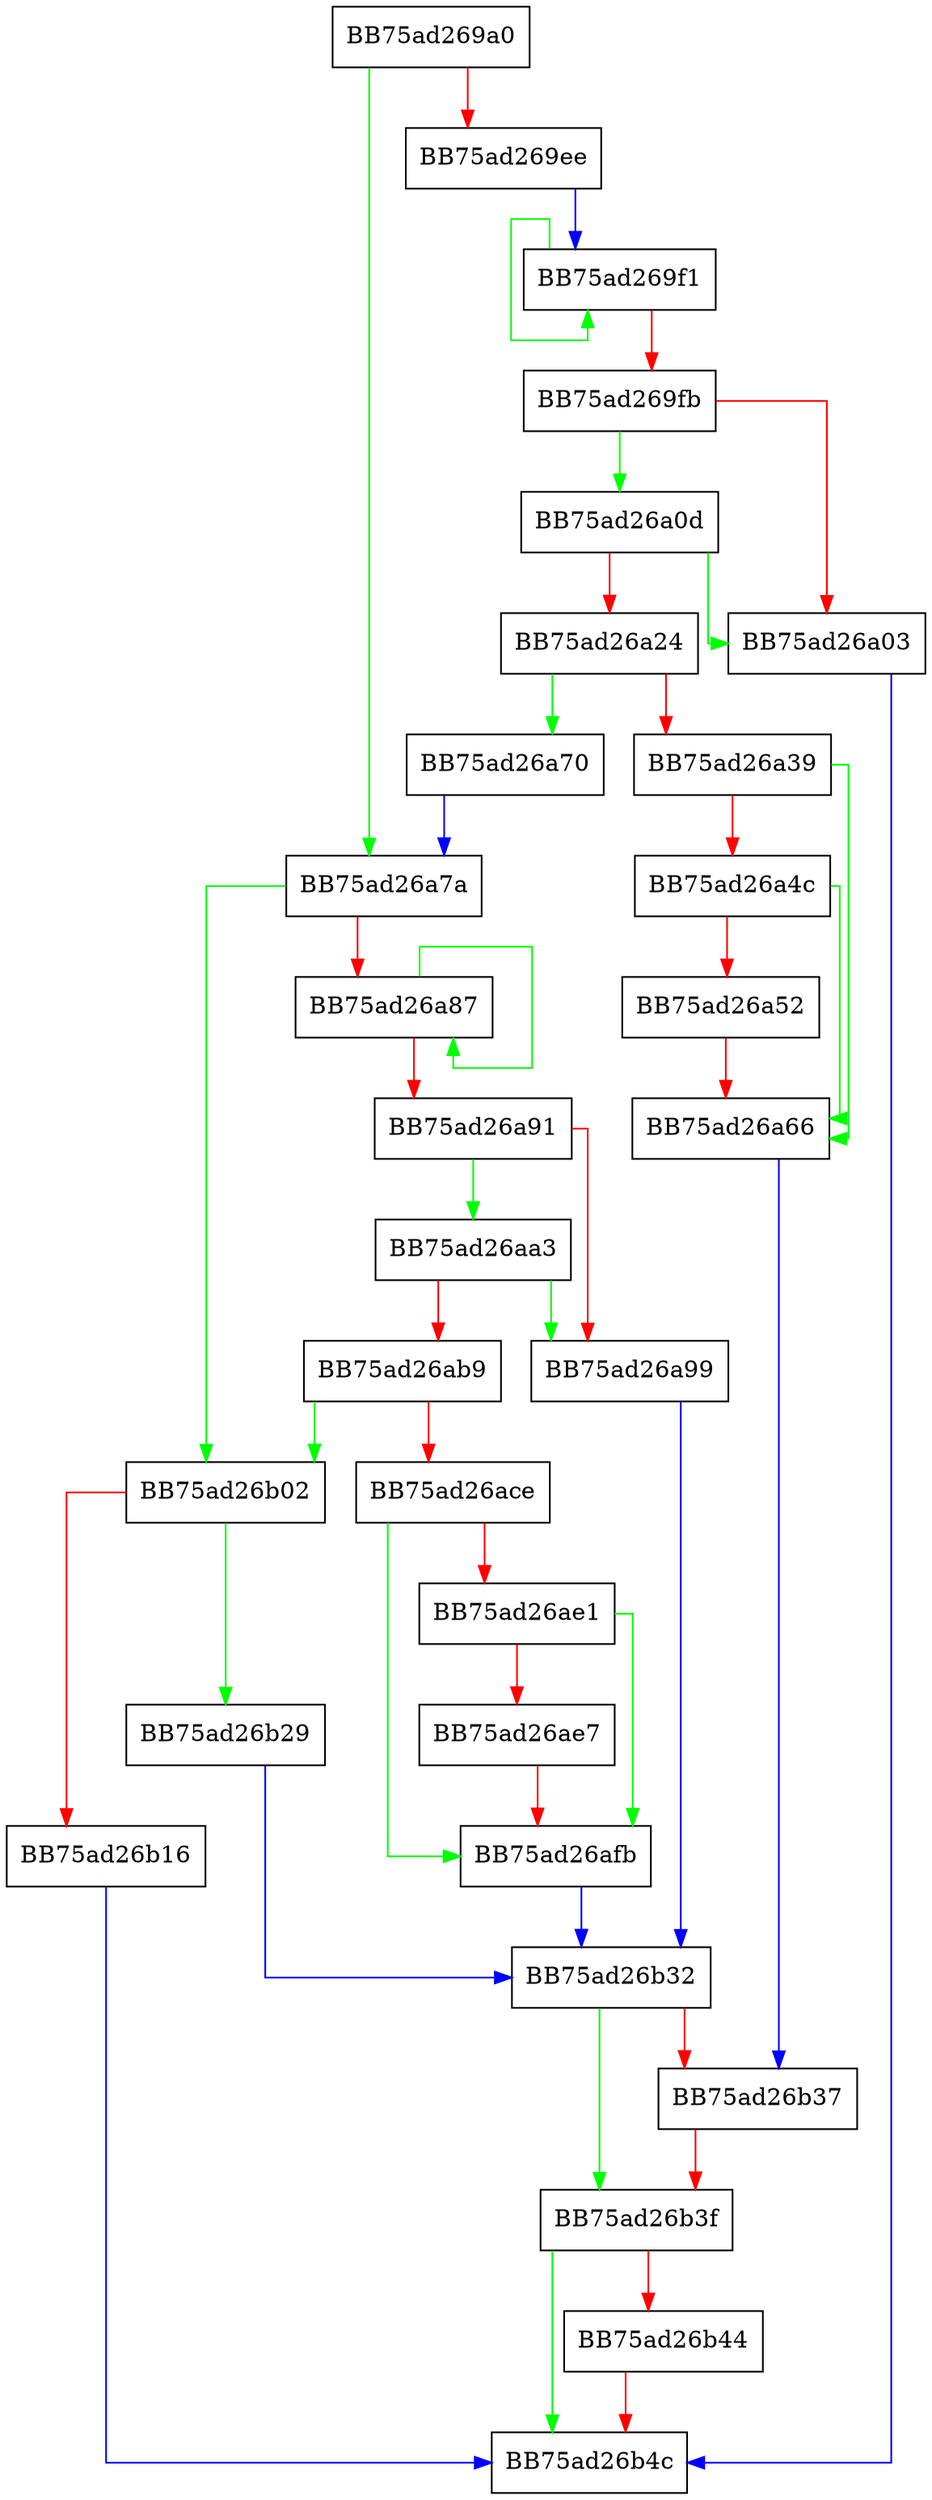 digraph PopulateProviderEntry {
  node [shape="box"];
  graph [splines=ortho];
  BB75ad269a0 -> BB75ad26a7a [color="green"];
  BB75ad269a0 -> BB75ad269ee [color="red"];
  BB75ad269ee -> BB75ad269f1 [color="blue"];
  BB75ad269f1 -> BB75ad269f1 [color="green"];
  BB75ad269f1 -> BB75ad269fb [color="red"];
  BB75ad269fb -> BB75ad26a0d [color="green"];
  BB75ad269fb -> BB75ad26a03 [color="red"];
  BB75ad26a03 -> BB75ad26b4c [color="blue"];
  BB75ad26a0d -> BB75ad26a03 [color="green"];
  BB75ad26a0d -> BB75ad26a24 [color="red"];
  BB75ad26a24 -> BB75ad26a70 [color="green"];
  BB75ad26a24 -> BB75ad26a39 [color="red"];
  BB75ad26a39 -> BB75ad26a66 [color="green"];
  BB75ad26a39 -> BB75ad26a4c [color="red"];
  BB75ad26a4c -> BB75ad26a66 [color="green"];
  BB75ad26a4c -> BB75ad26a52 [color="red"];
  BB75ad26a52 -> BB75ad26a66 [color="red"];
  BB75ad26a66 -> BB75ad26b37 [color="blue"];
  BB75ad26a70 -> BB75ad26a7a [color="blue"];
  BB75ad26a7a -> BB75ad26b02 [color="green"];
  BB75ad26a7a -> BB75ad26a87 [color="red"];
  BB75ad26a87 -> BB75ad26a87 [color="green"];
  BB75ad26a87 -> BB75ad26a91 [color="red"];
  BB75ad26a91 -> BB75ad26aa3 [color="green"];
  BB75ad26a91 -> BB75ad26a99 [color="red"];
  BB75ad26a99 -> BB75ad26b32 [color="blue"];
  BB75ad26aa3 -> BB75ad26a99 [color="green"];
  BB75ad26aa3 -> BB75ad26ab9 [color="red"];
  BB75ad26ab9 -> BB75ad26b02 [color="green"];
  BB75ad26ab9 -> BB75ad26ace [color="red"];
  BB75ad26ace -> BB75ad26afb [color="green"];
  BB75ad26ace -> BB75ad26ae1 [color="red"];
  BB75ad26ae1 -> BB75ad26afb [color="green"];
  BB75ad26ae1 -> BB75ad26ae7 [color="red"];
  BB75ad26ae7 -> BB75ad26afb [color="red"];
  BB75ad26afb -> BB75ad26b32 [color="blue"];
  BB75ad26b02 -> BB75ad26b29 [color="green"];
  BB75ad26b02 -> BB75ad26b16 [color="red"];
  BB75ad26b16 -> BB75ad26b4c [color="blue"];
  BB75ad26b29 -> BB75ad26b32 [color="blue"];
  BB75ad26b32 -> BB75ad26b3f [color="green"];
  BB75ad26b32 -> BB75ad26b37 [color="red"];
  BB75ad26b37 -> BB75ad26b3f [color="red"];
  BB75ad26b3f -> BB75ad26b4c [color="green"];
  BB75ad26b3f -> BB75ad26b44 [color="red"];
  BB75ad26b44 -> BB75ad26b4c [color="red"];
}